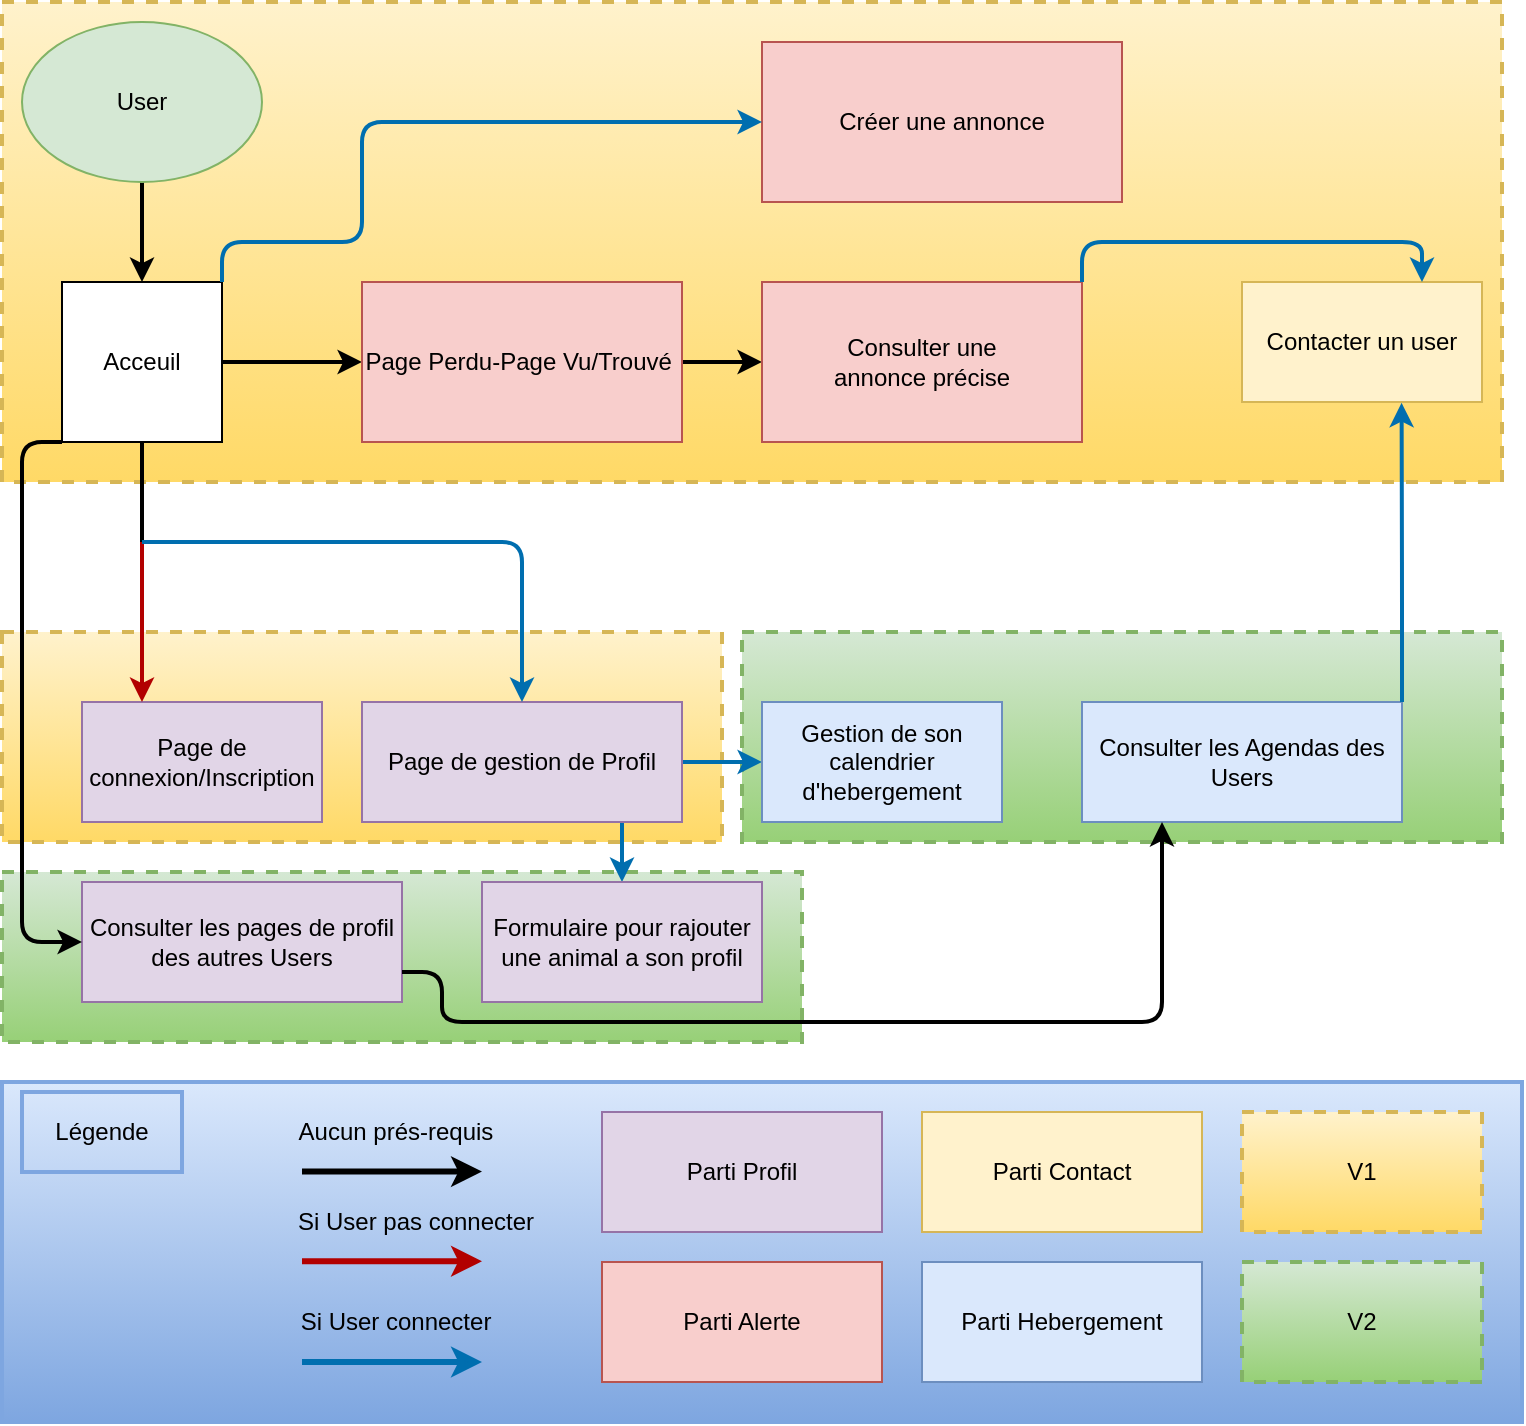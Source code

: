 <mxfile version="14.2.6" type="github">
  <diagram id="-nZhIT0GEomVvhK9EMMn" name="Page-1">
    <mxGraphModel dx="1422" dy="762" grid="1" gridSize="10" guides="1" tooltips="1" connect="1" arrows="1" fold="1" page="1" pageScale="1" pageWidth="827" pageHeight="1169" math="0" shadow="0">
      <root>
        <mxCell id="0" />
        <mxCell id="1" parent="0" />
        <mxCell id="LJ90Sj-Bl6qNDqzlJ8qj-62" value="" style="rounded=0;whiteSpace=wrap;html=1;strokeWidth=2;fillColor=#dae8fc;gradientColor=#7ea6e0;strokeColor=#7EA6E0;" parent="1" vertex="1">
          <mxGeometry x="20" y="550" width="760" height="170" as="geometry" />
        </mxCell>
        <mxCell id="LJ90Sj-Bl6qNDqzlJ8qj-61" value="" style="rounded=0;whiteSpace=wrap;html=1;strokeWidth=2;dashed=1;gradientColor=#97d077;fillColor=#d5e8d4;strokeColor=#82b366;" parent="1" vertex="1">
          <mxGeometry x="20" y="445" width="400" height="85" as="geometry" />
        </mxCell>
        <mxCell id="LJ90Sj-Bl6qNDqzlJ8qj-60" value="" style="rounded=0;whiteSpace=wrap;html=1;strokeWidth=2;dashed=1;gradientColor=#97d077;fillColor=#d5e8d4;strokeColor=#82b366;" parent="1" vertex="1">
          <mxGeometry x="390" y="325" width="380" height="105" as="geometry" />
        </mxCell>
        <mxCell id="LJ90Sj-Bl6qNDqzlJ8qj-59" value="" style="rounded=0;whiteSpace=wrap;html=1;strokeWidth=2;dashed=1;gradientColor=#ffd966;fillColor=#fff2cc;strokeColor=#d6b656;" parent="1" vertex="1">
          <mxGeometry x="20" y="325" width="360" height="105" as="geometry" />
        </mxCell>
        <mxCell id="LJ90Sj-Bl6qNDqzlJ8qj-58" value="" style="rounded=0;whiteSpace=wrap;html=1;strokeWidth=2;dashed=1;gradientColor=#ffd966;fillColor=#fff2cc;strokeColor=#d6b656;" parent="1" vertex="1">
          <mxGeometry x="20" y="10" width="750" height="240" as="geometry" />
        </mxCell>
        <mxCell id="LJ90Sj-Bl6qNDqzlJ8qj-3" style="edgeStyle=orthogonalEdgeStyle;rounded=0;orthogonalLoop=1;jettySize=auto;html=1;strokeWidth=2;" parent="1" source="LJ90Sj-Bl6qNDqzlJ8qj-1" target="LJ90Sj-Bl6qNDqzlJ8qj-2" edge="1">
          <mxGeometry relative="1" as="geometry" />
        </mxCell>
        <mxCell id="LJ90Sj-Bl6qNDqzlJ8qj-1" value="User" style="ellipse;whiteSpace=wrap;html=1;fillColor=#d5e8d4;strokeColor=#82b366;" parent="1" vertex="1">
          <mxGeometry x="30" y="20" width="120" height="80" as="geometry" />
        </mxCell>
        <mxCell id="LJ90Sj-Bl6qNDqzlJ8qj-6" style="edgeStyle=orthogonalEdgeStyle;rounded=0;orthogonalLoop=1;jettySize=auto;html=1;strokeWidth=2;" parent="1" source="LJ90Sj-Bl6qNDqzlJ8qj-2" target="LJ90Sj-Bl6qNDqzlJ8qj-5" edge="1">
          <mxGeometry relative="1" as="geometry" />
        </mxCell>
        <mxCell id="LJ90Sj-Bl6qNDqzlJ8qj-2" value="Acceuil" style="whiteSpace=wrap;html=1;aspect=fixed;" parent="1" vertex="1">
          <mxGeometry x="50" y="150" width="80" height="80" as="geometry" />
        </mxCell>
        <mxCell id="LJ90Sj-Bl6qNDqzlJ8qj-36" style="edgeStyle=orthogonalEdgeStyle;rounded=0;orthogonalLoop=1;jettySize=auto;html=1;entryX=0;entryY=0.5;entryDx=0;entryDy=0;strokeWidth=2;" parent="1" source="LJ90Sj-Bl6qNDqzlJ8qj-5" target="LJ90Sj-Bl6qNDqzlJ8qj-35" edge="1">
          <mxGeometry relative="1" as="geometry" />
        </mxCell>
        <mxCell id="LJ90Sj-Bl6qNDqzlJ8qj-5" value="&lt;span&gt;Page Perdu-Page Vu/Trouvé&amp;nbsp;&lt;/span&gt;" style="rounded=0;whiteSpace=wrap;html=1;fillColor=#f8cecc;strokeColor=#b85450;" parent="1" vertex="1">
          <mxGeometry x="200" y="150" width="160" height="80" as="geometry" />
        </mxCell>
        <mxCell id="LJ90Sj-Bl6qNDqzlJ8qj-7" value="&lt;span&gt;Créer une annonce&lt;/span&gt;" style="rounded=0;whiteSpace=wrap;html=1;fillColor=#f8cecc;strokeColor=#b85450;" parent="1" vertex="1">
          <mxGeometry x="400" y="30" width="180" height="80" as="geometry" />
        </mxCell>
        <mxCell id="LJ90Sj-Bl6qNDqzlJ8qj-8" value="" style="endArrow=classic;html=1;exitX=1;exitY=0;exitDx=0;exitDy=0;strokeWidth=2;fillColor=#1ba1e2;strokeColor=#006EAF;entryX=0;entryY=0.5;entryDx=0;entryDy=0;" parent="1" source="LJ90Sj-Bl6qNDqzlJ8qj-2" target="LJ90Sj-Bl6qNDqzlJ8qj-7" edge="1">
          <mxGeometry relative="1" as="geometry">
            <mxPoint x="360" y="260" as="sourcePoint" />
            <mxPoint x="490" y="110" as="targetPoint" />
            <Array as="points">
              <mxPoint x="130" y="130" />
              <mxPoint x="200" y="130" />
              <mxPoint x="200" y="70" />
            </Array>
          </mxGeometry>
        </mxCell>
        <mxCell id="LJ90Sj-Bl6qNDqzlJ8qj-10" value="Page de connexion/Inscription" style="rounded=0;whiteSpace=wrap;html=1;fillColor=#e1d5e7;strokeColor=#9673a6;" parent="1" vertex="1">
          <mxGeometry x="60" y="360" width="120" height="60" as="geometry" />
        </mxCell>
        <mxCell id="LJ90Sj-Bl6qNDqzlJ8qj-25" style="edgeStyle=orthogonalEdgeStyle;rounded=0;orthogonalLoop=1;jettySize=auto;html=1;exitX=0.819;exitY=0.988;exitDx=0;exitDy=0;exitPerimeter=0;strokeWidth=2;fillColor=#1ba1e2;strokeColor=#006EAF;" parent="1" source="LJ90Sj-Bl6qNDqzlJ8qj-11" target="LJ90Sj-Bl6qNDqzlJ8qj-24" edge="1">
          <mxGeometry relative="1" as="geometry">
            <mxPoint x="295" y="440" as="targetPoint" />
            <Array as="points">
              <mxPoint x="330" y="419" />
            </Array>
          </mxGeometry>
        </mxCell>
        <mxCell id="LJ90Sj-Bl6qNDqzlJ8qj-30" style="edgeStyle=orthogonalEdgeStyle;rounded=0;orthogonalLoop=1;jettySize=auto;html=1;entryX=0;entryY=0.5;entryDx=0;entryDy=0;strokeWidth=2;fillColor=#1ba1e2;strokeColor=#006EAF;" parent="1" source="LJ90Sj-Bl6qNDqzlJ8qj-11" target="LJ90Sj-Bl6qNDqzlJ8qj-29" edge="1">
          <mxGeometry relative="1" as="geometry" />
        </mxCell>
        <mxCell id="LJ90Sj-Bl6qNDqzlJ8qj-11" value="Page de gestion de Profil" style="rounded=0;whiteSpace=wrap;html=1;fillColor=#e1d5e7;strokeColor=#9673a6;" parent="1" vertex="1">
          <mxGeometry x="200" y="360" width="160" height="60" as="geometry" />
        </mxCell>
        <mxCell id="LJ90Sj-Bl6qNDqzlJ8qj-12" value="" style="endArrow=none;html=1;exitX=0.5;exitY=1;exitDx=0;exitDy=0;strokeWidth=2;" parent="1" source="LJ90Sj-Bl6qNDqzlJ8qj-2" edge="1">
          <mxGeometry width="50" height="50" relative="1" as="geometry">
            <mxPoint x="320" y="350" as="sourcePoint" />
            <mxPoint x="90" y="280" as="targetPoint" />
          </mxGeometry>
        </mxCell>
        <mxCell id="LJ90Sj-Bl6qNDqzlJ8qj-13" value="" style="endArrow=classic;html=1;entryX=0.25;entryY=0;entryDx=0;entryDy=0;strokeWidth=2;fillColor=#e51400;strokeColor=#B20000;" parent="1" target="LJ90Sj-Bl6qNDqzlJ8qj-10" edge="1">
          <mxGeometry relative="1" as="geometry">
            <mxPoint x="90" y="280" as="sourcePoint" />
            <mxPoint x="400" y="330" as="targetPoint" />
          </mxGeometry>
        </mxCell>
        <mxCell id="LJ90Sj-Bl6qNDqzlJ8qj-15" value="" style="endArrow=classic;html=1;entryX=0.5;entryY=0;entryDx=0;entryDy=0;strokeWidth=2;fillColor=#1ba1e2;strokeColor=#006EAF;" parent="1" target="LJ90Sj-Bl6qNDqzlJ8qj-11" edge="1">
          <mxGeometry relative="1" as="geometry">
            <mxPoint x="90" y="280" as="sourcePoint" />
            <mxPoint x="100" y="370.0" as="targetPoint" />
            <Array as="points">
              <mxPoint x="280" y="280" />
            </Array>
          </mxGeometry>
        </mxCell>
        <mxCell id="LJ90Sj-Bl6qNDqzlJ8qj-21" value="Consulter les pages de profil des autres Users" style="rounded=0;whiteSpace=wrap;html=1;strokeWidth=1;fillColor=#e1d5e7;strokeColor=#9673a6;" parent="1" vertex="1">
          <mxGeometry x="60" y="450" width="160" height="60" as="geometry" />
        </mxCell>
        <mxCell id="LJ90Sj-Bl6qNDqzlJ8qj-23" value="" style="endArrow=classic;html=1;entryX=0;entryY=0.5;entryDx=0;entryDy=0;exitX=0;exitY=1;exitDx=0;exitDy=0;strokeWidth=2;" parent="1" source="LJ90Sj-Bl6qNDqzlJ8qj-2" target="LJ90Sj-Bl6qNDqzlJ8qj-21" edge="1">
          <mxGeometry width="50" height="50" relative="1" as="geometry">
            <mxPoint x="30" y="480" as="sourcePoint" />
            <mxPoint x="60" y="560" as="targetPoint" />
            <Array as="points">
              <mxPoint x="30" y="230" />
              <mxPoint x="30" y="480" />
            </Array>
          </mxGeometry>
        </mxCell>
        <mxCell id="LJ90Sj-Bl6qNDqzlJ8qj-24" value="Formulaire pour rajouter une animal a son profil" style="rounded=0;whiteSpace=wrap;html=1;strokeColor=#9673a6;strokeWidth=1;fillColor=#e1d5e7;" parent="1" vertex="1">
          <mxGeometry x="260" y="450" width="140" height="60" as="geometry" />
        </mxCell>
        <mxCell id="LJ90Sj-Bl6qNDqzlJ8qj-26" value="Contacter un user" style="rounded=0;whiteSpace=wrap;html=1;strokeColor=#d6b656;strokeWidth=1;fillColor=#fff2cc;" parent="1" vertex="1">
          <mxGeometry x="640" y="150" width="120" height="60" as="geometry" />
        </mxCell>
        <mxCell id="LJ90Sj-Bl6qNDqzlJ8qj-29" value="Gestion de son calendrier d&#39;hebergement" style="rounded=0;whiteSpace=wrap;html=1;strokeColor=#6c8ebf;strokeWidth=1;fillColor=#dae8fc;" parent="1" vertex="1">
          <mxGeometry x="400" y="360" width="120" height="60" as="geometry" />
        </mxCell>
        <mxCell id="LJ90Sj-Bl6qNDqzlJ8qj-31" value="Consulter les Agendas des Users" style="rounded=0;whiteSpace=wrap;html=1;strokeWidth=1;fillColor=#dae8fc;strokeColor=#6c8ebf;" parent="1" vertex="1">
          <mxGeometry x="560" y="360" width="160" height="60" as="geometry" />
        </mxCell>
        <mxCell id="LJ90Sj-Bl6qNDqzlJ8qj-33" value="" style="endArrow=classic;html=1;exitX=1;exitY=0;exitDx=0;exitDy=0;entryX=0.665;entryY=1.007;entryDx=0;entryDy=0;entryPerimeter=0;strokeWidth=2;fillColor=#1ba1e2;strokeColor=#006EAF;" parent="1" source="LJ90Sj-Bl6qNDqzlJ8qj-31" target="LJ90Sj-Bl6qNDqzlJ8qj-26" edge="1">
          <mxGeometry relative="1" as="geometry">
            <mxPoint x="710" y="320" as="sourcePoint" />
            <mxPoint x="720" y="230" as="targetPoint" />
            <Array as="points">
              <mxPoint x="720" y="300" />
            </Array>
          </mxGeometry>
        </mxCell>
        <mxCell id="LJ90Sj-Bl6qNDqzlJ8qj-35" value="&lt;span&gt;Consulter une annonce&amp;nbsp;&lt;/span&gt;précise" style="rounded=0;whiteSpace=wrap;html=1;fillColor=#f8cecc;strokeColor=#b85450;" parent="1" vertex="1">
          <mxGeometry x="400" y="150" width="160" height="80" as="geometry" />
        </mxCell>
        <mxCell id="LJ90Sj-Bl6qNDqzlJ8qj-37" value="" style="endArrow=classic;html=1;exitX=1;exitY=0;exitDx=0;exitDy=0;entryX=0.75;entryY=0;entryDx=0;entryDy=0;strokeWidth=2;fillColor=#1ba1e2;strokeColor=#006EAF;" parent="1" source="LJ90Sj-Bl6qNDqzlJ8qj-35" target="LJ90Sj-Bl6qNDqzlJ8qj-26" edge="1">
          <mxGeometry relative="1" as="geometry">
            <mxPoint x="640" y="100.0" as="sourcePoint" />
            <mxPoint x="1000" y="60.0" as="targetPoint" />
            <Array as="points">
              <mxPoint x="560" y="130" />
              <mxPoint x="730" y="130" />
            </Array>
          </mxGeometry>
        </mxCell>
        <mxCell id="LJ90Sj-Bl6qNDqzlJ8qj-41" value="Légende" style="text;html=1;strokeColor=none;fillColor=none;align=center;verticalAlign=middle;whiteSpace=wrap;rounded=0;" parent="1" vertex="1">
          <mxGeometry x="50" y="565" width="40" height="20" as="geometry" />
        </mxCell>
        <mxCell id="LJ90Sj-Bl6qNDqzlJ8qj-42" value="" style="rounded=0;whiteSpace=wrap;html=1;strokeWidth=2;fillColor=none;gradientColor=none;strokeColor=#7EA6E0;" parent="1" vertex="1">
          <mxGeometry x="30" y="555" width="80" height="40" as="geometry" />
        </mxCell>
        <mxCell id="LJ90Sj-Bl6qNDqzlJ8qj-46" value="Aucun prés-requis" style="text;html=1;strokeColor=none;fillColor=none;align=center;verticalAlign=middle;whiteSpace=wrap;rounded=0;" parent="1" vertex="1">
          <mxGeometry x="162" y="565" width="110" height="20" as="geometry" />
        </mxCell>
        <mxCell id="LJ90Sj-Bl6qNDqzlJ8qj-47" value="Si User pas connecter" style="text;html=1;strokeColor=none;fillColor=none;align=center;verticalAlign=middle;whiteSpace=wrap;rounded=0;" parent="1" vertex="1">
          <mxGeometry x="162" y="610" width="130" height="20" as="geometry" />
        </mxCell>
        <mxCell id="LJ90Sj-Bl6qNDqzlJ8qj-48" value="Si User connecter" style="text;html=1;strokeColor=none;fillColor=none;align=center;verticalAlign=middle;whiteSpace=wrap;rounded=0;" parent="1" vertex="1">
          <mxGeometry x="162" y="660" width="110" height="20" as="geometry" />
        </mxCell>
        <mxCell id="LJ90Sj-Bl6qNDqzlJ8qj-49" value="Parti Profil" style="rounded=0;whiteSpace=wrap;html=1;strokeColor=#9673a6;strokeWidth=1;fillColor=#e1d5e7;" parent="1" vertex="1">
          <mxGeometry x="320" y="565" width="140" height="60" as="geometry" />
        </mxCell>
        <mxCell id="LJ90Sj-Bl6qNDqzlJ8qj-50" value="Parti Alerte" style="rounded=0;whiteSpace=wrap;html=1;strokeColor=#b85450;strokeWidth=1;fillColor=#f8cecc;" parent="1" vertex="1">
          <mxGeometry x="320" y="640" width="140" height="60" as="geometry" />
        </mxCell>
        <mxCell id="LJ90Sj-Bl6qNDqzlJ8qj-51" value="Parti Contact" style="rounded=0;whiteSpace=wrap;html=1;strokeColor=#d6b656;strokeWidth=1;fillColor=#fff2cc;" parent="1" vertex="1">
          <mxGeometry x="480" y="565" width="140" height="60" as="geometry" />
        </mxCell>
        <mxCell id="LJ90Sj-Bl6qNDqzlJ8qj-52" value="Parti Hebergement" style="rounded=0;whiteSpace=wrap;html=1;strokeColor=#6c8ebf;strokeWidth=1;fillColor=#dae8fc;" parent="1" vertex="1">
          <mxGeometry x="480" y="640" width="140" height="60" as="geometry" />
        </mxCell>
        <mxCell id="LJ90Sj-Bl6qNDqzlJ8qj-55" value="" style="endArrow=classic;html=1;strokeWidth=2;exitX=1;exitY=0.75;exitDx=0;exitDy=0;entryX=0.25;entryY=1;entryDx=0;entryDy=0;" parent="1" source="LJ90Sj-Bl6qNDqzlJ8qj-21" target="LJ90Sj-Bl6qNDqzlJ8qj-31" edge="1">
          <mxGeometry width="50" height="50" relative="1" as="geometry">
            <mxPoint x="360" y="410" as="sourcePoint" />
            <mxPoint x="410" y="360" as="targetPoint" />
            <Array as="points">
              <mxPoint x="240" y="495" />
              <mxPoint x="240" y="520" />
              <mxPoint x="600" y="520" />
            </Array>
          </mxGeometry>
        </mxCell>
        <mxCell id="LJ90Sj-Bl6qNDqzlJ8qj-56" value="V1" style="rounded=0;whiteSpace=wrap;html=1;strokeWidth=2;dashed=1;gradientColor=#ffd966;fillColor=#fff2cc;strokeColor=#d6b656;" parent="1" vertex="1">
          <mxGeometry x="640" y="565" width="120" height="60" as="geometry" />
        </mxCell>
        <mxCell id="LJ90Sj-Bl6qNDqzlJ8qj-57" value="V2" style="rounded=0;whiteSpace=wrap;html=1;strokeWidth=2;dashed=1;gradientColor=#97d077;fillColor=#d5e8d4;strokeColor=#82b366;" parent="1" vertex="1">
          <mxGeometry x="640" y="640" width="120" height="60" as="geometry" />
        </mxCell>
        <mxCell id="LJ90Sj-Bl6qNDqzlJ8qj-68" value="" style="endArrow=classic;html=1;strokeWidth=3;" parent="1" edge="1">
          <mxGeometry width="50" height="50" relative="1" as="geometry">
            <mxPoint x="170" y="594.8" as="sourcePoint" />
            <mxPoint x="260" y="594.8" as="targetPoint" />
          </mxGeometry>
        </mxCell>
        <mxCell id="LJ90Sj-Bl6qNDqzlJ8qj-69" value="" style="endArrow=classic;html=1;strokeWidth=3;fillColor=#1ba1e2;strokeColor=#006EAF;" parent="1" edge="1">
          <mxGeometry width="50" height="50" relative="1" as="geometry">
            <mxPoint x="170" y="690" as="sourcePoint" />
            <mxPoint x="260" y="690" as="targetPoint" />
          </mxGeometry>
        </mxCell>
        <mxCell id="LJ90Sj-Bl6qNDqzlJ8qj-70" value="" style="endArrow=classic;html=1;strokeWidth=3;fillColor=#e51400;strokeColor=#B20000;" parent="1" edge="1">
          <mxGeometry width="50" height="50" relative="1" as="geometry">
            <mxPoint x="170" y="639.6" as="sourcePoint" />
            <mxPoint x="260" y="639.6" as="targetPoint" />
          </mxGeometry>
        </mxCell>
      </root>
    </mxGraphModel>
  </diagram>
</mxfile>
